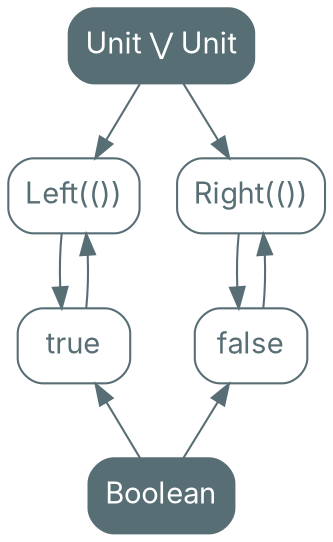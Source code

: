 digraph {
    bgcolor=transparent

    // Default theme: enabled
    node[shape="rectangle" style="rounded,filled" color="#586E75" fillcolor="#586E75" fontcolor="#ffffff" fontname="Inter,Arial"]
    edge [color="#586E75" fontcolor="#000000" fontname="Inter,Arial" fontsize=11]

    UnitOrUnit[label="Unit ⋁ Unit"]
    Left[label="Left(())" fillcolor="#ffffff" fontcolor="#586E75"]
    Right[label="Right(())" fillcolor="#ffffff" fontcolor="#586E75"]

    UnitOrUnit -> Left
    UnitOrUnit -> Right

    true[fillcolor="#ffffff" fontcolor="#586E75"]
    false[fillcolor="#ffffff" fontcolor="#586E75"]

    Left -> true
    true -> Left
    Right -> false
    false -> Right

    true -> Boolean[dir=back]
    false -> Boolean[dir=back]
}
